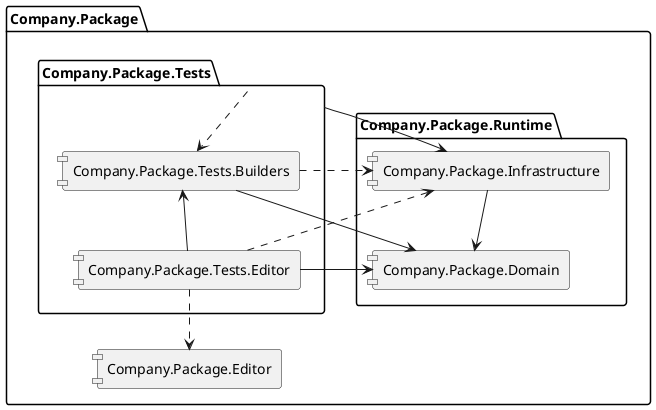 @startuml
skinparam componentStyle uml1
'https://plantuml.com/component-diagram

folder "Company.Package" {
    [Company.Package.Editor]
    
    folder "Company.Package.Runtime"{
        [Company.Package.Infrastructure] --> [Company.Package.Domain]
    }
    
    folder "Company.Package.Tests"{
            [Company.Package.Tests.Builders] --> [Company.Package.Domain]
            [Company.Package.Tests.Builders] ..> [Company.Package.Infrastructure]
            
            [Company.Package.Tests.Builders] <-- [Company.Package.Tests.Editor]
            [Company.Package.Domain] <-- [Company.Package.Tests.Editor]
            [Company.Package.Editor] <.u. [Company.Package.Tests.Editor]
            [Company.Package.Infrastructure] <.. [Company.Package.Tests.Editor]
            
            [Company.Package.Tests] --> [Company.Package.Infrastructure]
            [Company.Package.Tests] ..> [Company.Package.Tests.Builders]
        }
}

@enduml